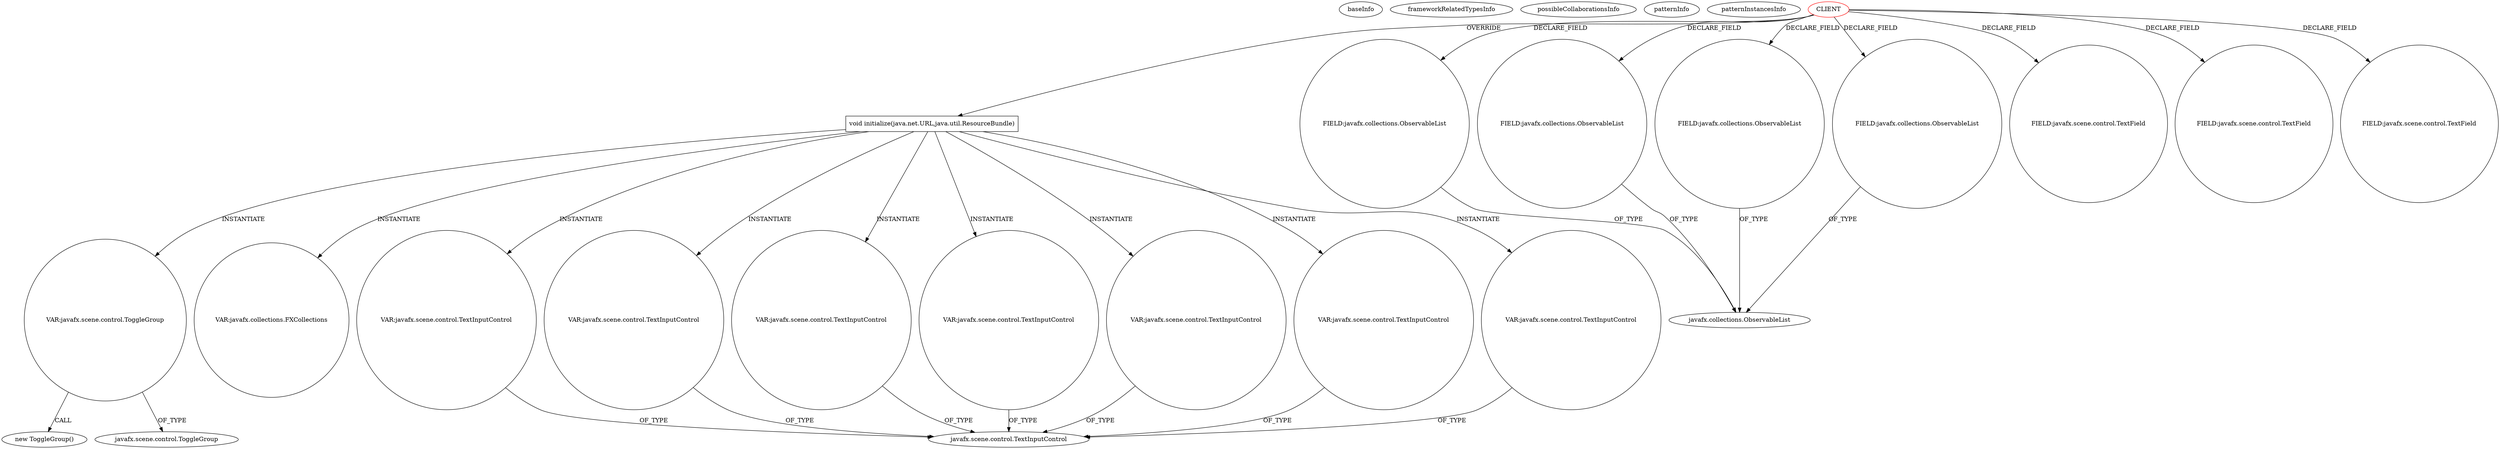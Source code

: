 digraph {
baseInfo[graphId=2536,category="pattern",isAnonymous=false,possibleRelation=false]
frameworkRelatedTypesInfo[]
possibleCollaborationsInfo[]
patternInfo[frequency=2.0,patternRootClient=0]
patternInstancesInfo[0="bianconejo-CEFX~/bianconejo-CEFX/CEFX-master/src/cefx/CECommandeController.java~CECommandeController~2084",1="killjoy64-Scouting~/killjoy64-Scouting/Scouting-master/Robotics Scouting Client/src/org/petoskeypaladins/scouting/client/Controller.java~Controller~3456"]
295[label="new ToggleGroup()",vertexType="CONSTRUCTOR_CALL",isFrameworkType=false]
296[label="VAR:javafx.scene.control.ToggleGroup",vertexType="VARIABLE_EXPRESION",isFrameworkType=false,shape=circle]
104[label="void initialize(java.net.URL,java.util.ResourceBundle)",vertexType="OVERRIDING_METHOD_DECLARATION",isFrameworkType=false,shape=box]
0[label="CLIENT",vertexType="ROOT_CLIENT_CLASS_DECLARATION",isFrameworkType=false,color=red]
151[label="VAR:javafx.collections.FXCollections",vertexType="VARIABLE_EXPRESION",isFrameworkType=false,shape=circle]
62[label="FIELD:javafx.collections.ObservableList",vertexType="FIELD_DECLARATION",isFrameworkType=false,shape=circle]
3[label="javafx.collections.ObservableList",vertexType="FRAMEWORK_INTERFACE_TYPE",isFrameworkType=false]
40[label="FIELD:javafx.collections.ObservableList",vertexType="FIELD_DECLARATION",isFrameworkType=false,shape=circle]
46[label="FIELD:javafx.collections.ObservableList",vertexType="FIELD_DECLARATION",isFrameworkType=false,shape=circle]
2[label="FIELD:javafx.collections.ObservableList",vertexType="FIELD_DECLARATION",isFrameworkType=false,shape=circle]
146[label="VAR:javafx.scene.control.TextInputControl",vertexType="VARIABLE_EXPRESION",isFrameworkType=false,shape=circle]
126[label="VAR:javafx.scene.control.TextInputControl",vertexType="VARIABLE_EXPRESION",isFrameworkType=false,shape=circle]
141[label="VAR:javafx.scene.control.TextInputControl",vertexType="VARIABLE_EXPRESION",isFrameworkType=false,shape=circle]
131[label="VAR:javafx.scene.control.TextInputControl",vertexType="VARIABLE_EXPRESION",isFrameworkType=false,shape=circle]
136[label="VAR:javafx.scene.control.TextInputControl",vertexType="VARIABLE_EXPRESION",isFrameworkType=false,shape=circle]
244[label="VAR:javafx.scene.control.TextInputControl",vertexType="VARIABLE_EXPRESION",isFrameworkType=false,shape=circle]
123[label="VAR:javafx.scene.control.TextInputControl",vertexType="VARIABLE_EXPRESION",isFrameworkType=false,shape=circle]
297[label="javafx.scene.control.ToggleGroup",vertexType="FRAMEWORK_CLASS_TYPE",isFrameworkType=false]
125[label="javafx.scene.control.TextInputControl",vertexType="FRAMEWORK_CLASS_TYPE",isFrameworkType=false]
100[label="FIELD:javafx.scene.control.TextField",vertexType="FIELD_DECLARATION",isFrameworkType=false,shape=circle]
96[label="FIELD:javafx.scene.control.TextField",vertexType="FIELD_DECLARATION",isFrameworkType=false,shape=circle]
90[label="FIELD:javafx.scene.control.TextField",vertexType="FIELD_DECLARATION",isFrameworkType=false,shape=circle]
0->104[label="OVERRIDE"]
296->297[label="OF_TYPE"]
46->3[label="OF_TYPE"]
62->3[label="OF_TYPE"]
104->123[label="INSTANTIATE"]
141->125[label="OF_TYPE"]
136->125[label="OF_TYPE"]
126->125[label="OF_TYPE"]
123->125[label="OF_TYPE"]
0->96[label="DECLARE_FIELD"]
0->2[label="DECLARE_FIELD"]
104->244[label="INSTANTIATE"]
104->131[label="INSTANTIATE"]
104->136[label="INSTANTIATE"]
131->125[label="OF_TYPE"]
0->100[label="DECLARE_FIELD"]
0->62[label="DECLARE_FIELD"]
0->46[label="DECLARE_FIELD"]
104->126[label="INSTANTIATE"]
104->151[label="INSTANTIATE"]
244->125[label="OF_TYPE"]
0->90[label="DECLARE_FIELD"]
40->3[label="OF_TYPE"]
146->125[label="OF_TYPE"]
0->40[label="DECLARE_FIELD"]
104->296[label="INSTANTIATE"]
296->295[label="CALL"]
104->141[label="INSTANTIATE"]
2->3[label="OF_TYPE"]
104->146[label="INSTANTIATE"]
}
